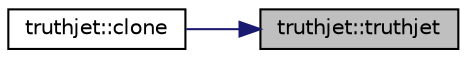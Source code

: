 digraph "truthjet::truthjet"
{
 // INTERACTIVE_SVG=YES
 // LATEX_PDF_SIZE
  edge [fontname="Helvetica",fontsize="10",labelfontname="Helvetica",labelfontsize="10"];
  node [fontname="Helvetica",fontsize="10",shape=record];
  rankdir="RL";
  Node1 [label="truthjet::truthjet",height=0.2,width=0.4,color="black", fillcolor="grey75", style="filled", fontcolor="black",tooltip=" "];
  Node1 -> Node2 [dir="back",color="midnightblue",fontsize="10",style="solid",fontname="Helvetica"];
  Node2 [label="truthjet::clone",height=0.2,width=0.4,color="black", fillcolor="white", style="filled",URL="$classtruthjet.html#a4f20e1e16ba3e64d085530b455250191",tooltip=" "];
}
